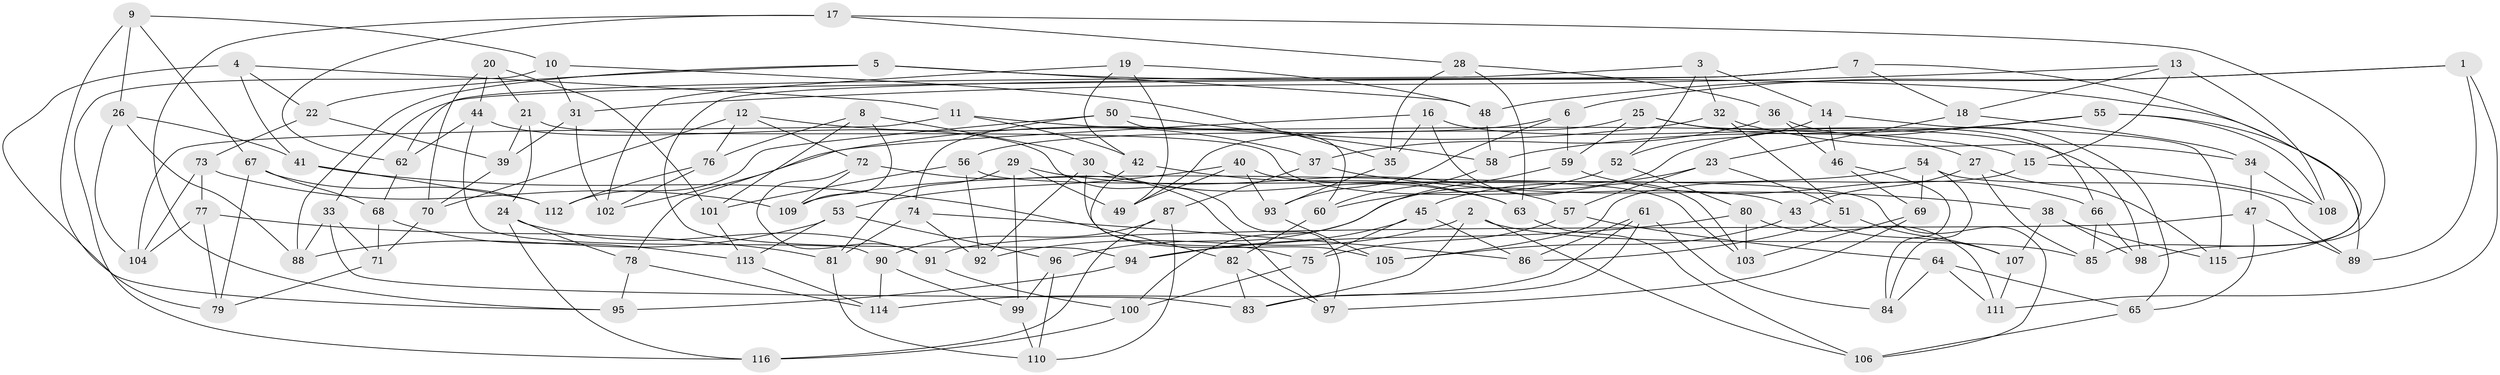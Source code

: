 // Generated by graph-tools (version 1.1) at 2025/11/02/27/25 16:11:49]
// undirected, 116 vertices, 232 edges
graph export_dot {
graph [start="1"]
  node [color=gray90,style=filled];
  1;
  2;
  3;
  4;
  5;
  6;
  7;
  8;
  9;
  10;
  11;
  12;
  13;
  14;
  15;
  16;
  17;
  18;
  19;
  20;
  21;
  22;
  23;
  24;
  25;
  26;
  27;
  28;
  29;
  30;
  31;
  32;
  33;
  34;
  35;
  36;
  37;
  38;
  39;
  40;
  41;
  42;
  43;
  44;
  45;
  46;
  47;
  48;
  49;
  50;
  51;
  52;
  53;
  54;
  55;
  56;
  57;
  58;
  59;
  60;
  61;
  62;
  63;
  64;
  65;
  66;
  67;
  68;
  69;
  70;
  71;
  72;
  73;
  74;
  75;
  76;
  77;
  78;
  79;
  80;
  81;
  82;
  83;
  84;
  85;
  86;
  87;
  88;
  89;
  90;
  91;
  92;
  93;
  94;
  95;
  96;
  97;
  98;
  99;
  100;
  101;
  102;
  103;
  104;
  105;
  106;
  107;
  108;
  109;
  110;
  111;
  112;
  113;
  114;
  115;
  116;
  1 -- 48;
  1 -- 111;
  1 -- 89;
  1 -- 6;
  2 -- 83;
  2 -- 85;
  2 -- 92;
  2 -- 106;
  3 -- 32;
  3 -- 52;
  3 -- 14;
  3 -- 62;
  4 -- 11;
  4 -- 22;
  4 -- 41;
  4 -- 79;
  5 -- 22;
  5 -- 88;
  5 -- 115;
  5 -- 48;
  6 -- 56;
  6 -- 93;
  6 -- 59;
  7 -- 85;
  7 -- 18;
  7 -- 94;
  7 -- 33;
  8 -- 109;
  8 -- 101;
  8 -- 30;
  8 -- 76;
  9 -- 95;
  9 -- 26;
  9 -- 67;
  9 -- 10;
  10 -- 31;
  10 -- 35;
  10 -- 116;
  11 -- 104;
  11 -- 42;
  11 -- 15;
  12 -- 37;
  12 -- 72;
  12 -- 76;
  12 -- 70;
  13 -- 15;
  13 -- 108;
  13 -- 31;
  13 -- 18;
  14 -- 115;
  14 -- 46;
  14 -- 52;
  15 -- 108;
  15 -- 105;
  16 -- 98;
  16 -- 103;
  16 -- 35;
  16 -- 78;
  17 -- 62;
  17 -- 98;
  17 -- 95;
  17 -- 28;
  18 -- 34;
  18 -- 23;
  19 -- 48;
  19 -- 102;
  19 -- 42;
  19 -- 49;
  20 -- 21;
  20 -- 70;
  20 -- 101;
  20 -- 44;
  21 -- 39;
  21 -- 43;
  21 -- 24;
  22 -- 73;
  22 -- 39;
  23 -- 57;
  23 -- 45;
  23 -- 51;
  24 -- 78;
  24 -- 116;
  24 -- 91;
  25 -- 27;
  25 -- 66;
  25 -- 49;
  25 -- 59;
  26 -- 88;
  26 -- 104;
  26 -- 41;
  27 -- 85;
  27 -- 115;
  27 -- 43;
  28 -- 35;
  28 -- 36;
  28 -- 63;
  29 -- 99;
  29 -- 49;
  29 -- 81;
  29 -- 57;
  30 -- 63;
  30 -- 105;
  30 -- 92;
  31 -- 39;
  31 -- 102;
  32 -- 102;
  32 -- 51;
  32 -- 34;
  33 -- 71;
  33 -- 83;
  33 -- 88;
  34 -- 108;
  34 -- 47;
  35 -- 93;
  36 -- 37;
  36 -- 46;
  36 -- 65;
  37 -- 38;
  37 -- 87;
  38 -- 107;
  38 -- 115;
  38 -- 98;
  39 -- 70;
  40 -- 93;
  40 -- 49;
  40 -- 53;
  40 -- 103;
  41 -- 112;
  41 -- 82;
  42 -- 75;
  42 -- 63;
  43 -- 105;
  43 -- 107;
  44 -- 90;
  44 -- 62;
  44 -- 97;
  45 -- 94;
  45 -- 75;
  45 -- 86;
  46 -- 84;
  46 -- 69;
  47 -- 91;
  47 -- 89;
  47 -- 65;
  48 -- 58;
  50 -- 112;
  50 -- 74;
  50 -- 58;
  50 -- 60;
  51 -- 86;
  51 -- 107;
  52 -- 80;
  52 -- 60;
  53 -- 88;
  53 -- 113;
  53 -- 96;
  54 -- 109;
  54 -- 84;
  54 -- 69;
  54 -- 89;
  55 -- 58;
  55 -- 108;
  55 -- 89;
  55 -- 96;
  56 -- 106;
  56 -- 101;
  56 -- 92;
  57 -- 75;
  57 -- 64;
  58 -- 60;
  59 -- 100;
  59 -- 66;
  60 -- 82;
  61 -- 84;
  61 -- 83;
  61 -- 114;
  61 -- 86;
  62 -- 68;
  63 -- 106;
  64 -- 84;
  64 -- 65;
  64 -- 111;
  65 -- 106;
  66 -- 98;
  66 -- 85;
  67 -- 79;
  67 -- 112;
  67 -- 68;
  68 -- 71;
  68 -- 113;
  69 -- 103;
  69 -- 97;
  70 -- 71;
  71 -- 79;
  72 -- 97;
  72 -- 109;
  72 -- 91;
  73 -- 77;
  73 -- 109;
  73 -- 104;
  74 -- 92;
  74 -- 86;
  74 -- 81;
  75 -- 100;
  76 -- 102;
  76 -- 112;
  77 -- 81;
  77 -- 104;
  77 -- 79;
  78 -- 95;
  78 -- 114;
  80 -- 94;
  80 -- 103;
  80 -- 111;
  81 -- 110;
  82 -- 97;
  82 -- 83;
  87 -- 90;
  87 -- 110;
  87 -- 116;
  90 -- 114;
  90 -- 99;
  91 -- 100;
  93 -- 105;
  94 -- 95;
  96 -- 110;
  96 -- 99;
  99 -- 110;
  100 -- 116;
  101 -- 113;
  107 -- 111;
  113 -- 114;
}
